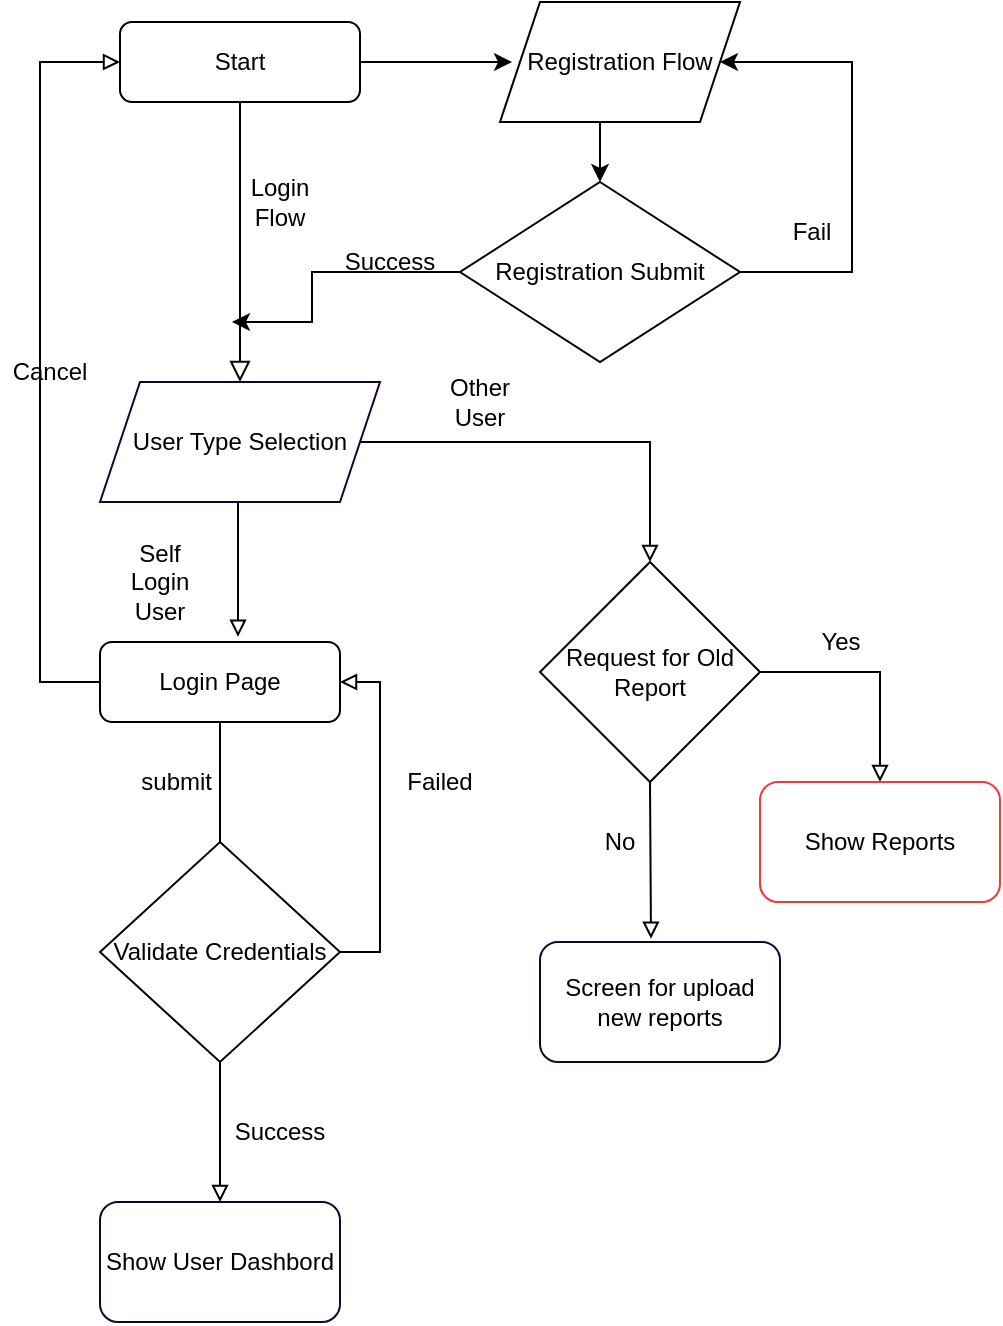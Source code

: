 <mxfile version="15.0.4" type="device"><diagram id="C5RBs43oDa-KdzZeNtuy" name="Page-1"><mxGraphModel dx="868" dy="527" grid="1" gridSize="10" guides="1" tooltips="1" connect="1" arrows="1" fold="1" page="1" pageScale="1" pageWidth="827" pageHeight="1169" math="0" shadow="0"><root><mxCell id="WIyWlLk6GJQsqaUBKTNV-0"/><mxCell id="WIyWlLk6GJQsqaUBKTNV-1" parent="WIyWlLk6GJQsqaUBKTNV-0"/><mxCell id="WIyWlLk6GJQsqaUBKTNV-2" value="" style="rounded=0;html=1;jettySize=auto;orthogonalLoop=1;fontSize=11;endArrow=block;endFill=0;endSize=8;strokeWidth=1;shadow=0;labelBackgroundColor=none;edgeStyle=orthogonalEdgeStyle;" parent="WIyWlLk6GJQsqaUBKTNV-1" source="WIyWlLk6GJQsqaUBKTNV-3" target="9st3OpBBQV8qBFK0nAu5-13" edge="1"><mxGeometry relative="1" as="geometry"><mxPoint x="364" y="260" as="targetPoint"/><Array as="points"><mxPoint x="284" y="230"/><mxPoint x="284" y="230"/></Array></mxGeometry></mxCell><mxCell id="4avPSE-rhP4si60CKMix-3" style="edgeStyle=orthogonalEdgeStyle;rounded=0;orthogonalLoop=1;jettySize=auto;html=1;exitX=1;exitY=0.5;exitDx=0;exitDy=0;" edge="1" parent="WIyWlLk6GJQsqaUBKTNV-1" source="WIyWlLk6GJQsqaUBKTNV-3"><mxGeometry relative="1" as="geometry"><mxPoint x="420" y="80" as="targetPoint"/></mxGeometry></mxCell><mxCell id="WIyWlLk6GJQsqaUBKTNV-3" value="Start" style="rounded=1;whiteSpace=wrap;html=1;fontSize=12;glass=0;strokeWidth=1;shadow=0;" parent="WIyWlLk6GJQsqaUBKTNV-1" vertex="1"><mxGeometry x="224" y="60" width="120" height="40" as="geometry"/></mxCell><mxCell id="9st3OpBBQV8qBFK0nAu5-17" style="edgeStyle=elbowEdgeStyle;rounded=0;orthogonalLoop=1;jettySize=auto;html=1;endArrow=block;endFill=0;exitX=0;exitY=0.5;exitDx=0;exitDy=0;entryX=0;entryY=0.5;entryDx=0;entryDy=0;" parent="WIyWlLk6GJQsqaUBKTNV-1" source="WIyWlLk6GJQsqaUBKTNV-12" target="WIyWlLk6GJQsqaUBKTNV-3" edge="1"><mxGeometry relative="1" as="geometry"><mxPoint x="174" y="170" as="targetPoint"/><Array as="points"><mxPoint x="184" y="370"/><mxPoint x="194" y="380"/><mxPoint x="204" y="410"/><mxPoint x="194" y="440"/><mxPoint x="204" y="390"/><mxPoint x="204" y="460"/><mxPoint x="194" y="430"/><mxPoint x="259" y="450"/><mxPoint x="174" y="460"/><mxPoint x="174" y="500"/><mxPoint x="259" y="480"/><mxPoint x="259" y="460"/><mxPoint x="254" y="480"/></Array></mxGeometry></mxCell><mxCell id="9st3OpBBQV8qBFK0nAu5-24" style="edgeStyle=elbowEdgeStyle;rounded=0;orthogonalLoop=1;jettySize=auto;html=1;exitX=1;exitY=0.5;exitDx=0;exitDy=0;entryX=0;entryY=0.5;entryDx=0;entryDy=0;endArrow=block;endFill=0;" parent="WIyWlLk6GJQsqaUBKTNV-1" source="WIyWlLk6GJQsqaUBKTNV-12" target="9st3OpBBQV8qBFK0nAu5-0" edge="1"><mxGeometry relative="1" as="geometry"><Array as="points"><mxPoint x="274" y="470"/></Array></mxGeometry></mxCell><mxCell id="WIyWlLk6GJQsqaUBKTNV-12" value="Login Page" style="rounded=1;whiteSpace=wrap;html=1;fontSize=12;glass=0;strokeWidth=1;shadow=0;" parent="WIyWlLk6GJQsqaUBKTNV-1" vertex="1"><mxGeometry x="214" y="370" width="120" height="40" as="geometry"/></mxCell><mxCell id="9st3OpBBQV8qBFK0nAu5-5" style="edgeStyle=orthogonalEdgeStyle;rounded=0;orthogonalLoop=1;jettySize=auto;html=1;exitX=1;exitY=0.5;exitDx=0;exitDy=0;endArrow=block;endFill=0;entryX=0.5;entryY=0;entryDx=0;entryDy=0;" parent="WIyWlLk6GJQsqaUBKTNV-1" source="9st3OpBBQV8qBFK0nAu5-4" target="9st3OpBBQV8qBFK0nAu5-7" edge="1"><mxGeometry relative="1" as="geometry"><mxPoint x="624" y="290.103" as="targetPoint"/></mxGeometry></mxCell><mxCell id="9st3OpBBQV8qBFK0nAu5-46" style="edgeStyle=elbowEdgeStyle;rounded=0;orthogonalLoop=1;jettySize=auto;html=1;exitX=0.5;exitY=1;exitDx=0;exitDy=0;entryX=0.465;entryY=-0.027;entryDx=0;entryDy=0;entryPerimeter=0;endArrow=block;endFill=0;" parent="WIyWlLk6GJQsqaUBKTNV-1" source="9st3OpBBQV8qBFK0nAu5-4" target="9st3OpBBQV8qBFK0nAu5-10" edge="1"><mxGeometry relative="1" as="geometry"/></mxCell><mxCell id="9st3OpBBQV8qBFK0nAu5-4" value="Request for Old Report" style="rhombus;whiteSpace=wrap;html=1;" parent="WIyWlLk6GJQsqaUBKTNV-1" vertex="1"><mxGeometry x="434" y="330" width="110" height="110" as="geometry"/></mxCell><mxCell id="9st3OpBBQV8qBFK0nAu5-7" value="Show Reports" style="rounded=1;whiteSpace=wrap;html=1;strokeColor=#FF3333;" parent="WIyWlLk6GJQsqaUBKTNV-1" vertex="1"><mxGeometry x="544" y="440" width="120" height="60" as="geometry"/></mxCell><mxCell id="9st3OpBBQV8qBFK0nAu5-8" value="Yes" style="text;html=1;align=center;verticalAlign=middle;resizable=0;points=[];autosize=1;strokeColor=none;" parent="WIyWlLk6GJQsqaUBKTNV-1" vertex="1"><mxGeometry x="564" y="360" width="40" height="20" as="geometry"/></mxCell><mxCell id="9st3OpBBQV8qBFK0nAu5-10" value="Screen for upload new reports&lt;br&gt;" style="rounded=1;whiteSpace=wrap;html=1;strokeColor=#190033;" parent="WIyWlLk6GJQsqaUBKTNV-1" vertex="1"><mxGeometry x="434" y="520" width="120" height="60" as="geometry"/></mxCell><mxCell id="9st3OpBBQV8qBFK0nAu5-14" style="edgeStyle=elbowEdgeStyle;rounded=0;orthogonalLoop=1;jettySize=auto;html=1;exitX=1;exitY=0.5;exitDx=0;exitDy=0;endArrow=block;endFill=0;entryX=0.5;entryY=0;entryDx=0;entryDy=0;" parent="WIyWlLk6GJQsqaUBKTNV-1" source="9st3OpBBQV8qBFK0nAu5-13" target="9st3OpBBQV8qBFK0nAu5-4" edge="1"><mxGeometry relative="1" as="geometry"><mxPoint x="504" y="330" as="targetPoint"/><Array as="points"><mxPoint x="489" y="310"/><mxPoint x="504" y="300"/></Array></mxGeometry></mxCell><mxCell id="9st3OpBBQV8qBFK0nAu5-18" style="edgeStyle=elbowEdgeStyle;rounded=0;orthogonalLoop=1;jettySize=auto;html=1;entryX=0.574;entryY=-0.066;entryDx=0;entryDy=0;entryPerimeter=0;endArrow=block;endFill=0;" parent="WIyWlLk6GJQsqaUBKTNV-1" source="9st3OpBBQV8qBFK0nAu5-13" target="WIyWlLk6GJQsqaUBKTNV-12" edge="1"><mxGeometry relative="1" as="geometry"><Array as="points"><mxPoint x="283" y="330"/></Array></mxGeometry></mxCell><mxCell id="9st3OpBBQV8qBFK0nAu5-13" value="User Type Selection&lt;br&gt;" style="shape=parallelogram;perimeter=parallelogramPerimeter;whiteSpace=wrap;html=1;fixedSize=1;strokeColor=#190033;" parent="WIyWlLk6GJQsqaUBKTNV-1" vertex="1"><mxGeometry x="214" y="240" width="140" height="60" as="geometry"/></mxCell><mxCell id="9st3OpBBQV8qBFK0nAu5-15" value="Other User" style="text;html=1;strokeColor=none;fillColor=none;align=center;verticalAlign=middle;whiteSpace=wrap;rounded=0;" parent="WIyWlLk6GJQsqaUBKTNV-1" vertex="1"><mxGeometry x="374" y="240" width="60" height="20" as="geometry"/></mxCell><mxCell id="9st3OpBBQV8qBFK0nAu5-19" value="Self Login User&lt;br&gt;" style="text;html=1;strokeColor=none;fillColor=none;align=center;verticalAlign=middle;whiteSpace=wrap;rounded=0;" parent="WIyWlLk6GJQsqaUBKTNV-1" vertex="1"><mxGeometry x="224" y="330" width="40" height="20" as="geometry"/></mxCell><mxCell id="9st3OpBBQV8qBFK0nAu5-20" value="No&lt;br&gt;" style="text;html=1;strokeColor=none;fillColor=none;align=center;verticalAlign=middle;whiteSpace=wrap;rounded=0;" parent="WIyWlLk6GJQsqaUBKTNV-1" vertex="1"><mxGeometry x="454" y="460" width="40" height="20" as="geometry"/></mxCell><mxCell id="9st3OpBBQV8qBFK0nAu5-27" style="edgeStyle=elbowEdgeStyle;rounded=0;orthogonalLoop=1;jettySize=auto;html=1;exitX=1;exitY=0.5;exitDx=0;exitDy=0;endArrow=block;endFill=0;entryX=1;entryY=0.5;entryDx=0;entryDy=0;" parent="WIyWlLk6GJQsqaUBKTNV-1" source="9st3OpBBQV8qBFK0nAu5-0" target="WIyWlLk6GJQsqaUBKTNV-12" edge="1"><mxGeometry relative="1" as="geometry"><mxPoint x="284" y="350" as="targetPoint"/><Array as="points"><mxPoint x="354" y="400"/><mxPoint x="354" y="530"/><mxPoint x="504" y="350"/></Array></mxGeometry></mxCell><mxCell id="9st3OpBBQV8qBFK0nAu5-31" style="edgeStyle=elbowEdgeStyle;rounded=0;orthogonalLoop=1;jettySize=auto;html=1;exitX=0.5;exitY=1;exitDx=0;exitDy=0;endArrow=block;endFill=0;" parent="WIyWlLk6GJQsqaUBKTNV-1" source="9st3OpBBQV8qBFK0nAu5-0" target="9st3OpBBQV8qBFK0nAu5-32" edge="1"><mxGeometry relative="1" as="geometry"><mxPoint x="634" y="434.931" as="targetPoint"/><Array as="points"><mxPoint x="274" y="610"/></Array></mxGeometry></mxCell><mxCell id="9st3OpBBQV8qBFK0nAu5-0" value="Validate Credentials&lt;br&gt;" style="rhombus;whiteSpace=wrap;html=1;" parent="WIyWlLk6GJQsqaUBKTNV-1" vertex="1"><mxGeometry x="214" y="470" width="120" height="110" as="geometry"/></mxCell><mxCell id="9st3OpBBQV8qBFK0nAu5-32" value="Show User Dashbord" style="rounded=1;whiteSpace=wrap;html=1;strokeColor=#190033;" parent="WIyWlLk6GJQsqaUBKTNV-1" vertex="1"><mxGeometry x="214" y="650.001" width="120" height="60" as="geometry"/></mxCell><mxCell id="9st3OpBBQV8qBFK0nAu5-34" value="submit&amp;nbsp;" style="text;html=1;strokeColor=none;fillColor=none;align=center;verticalAlign=middle;whiteSpace=wrap;rounded=0;" parent="WIyWlLk6GJQsqaUBKTNV-1" vertex="1"><mxGeometry x="234" y="430" width="40" height="20" as="geometry"/></mxCell><mxCell id="9st3OpBBQV8qBFK0nAu5-35" value="Cancel&lt;br&gt;" style="text;html=1;strokeColor=none;fillColor=none;align=center;verticalAlign=middle;whiteSpace=wrap;rounded=0;" parent="WIyWlLk6GJQsqaUBKTNV-1" vertex="1"><mxGeometry x="164" y="220" width="50" height="30" as="geometry"/></mxCell><mxCell id="9st3OpBBQV8qBFK0nAu5-36" value="Success" style="text;html=1;strokeColor=none;fillColor=none;align=center;verticalAlign=middle;whiteSpace=wrap;rounded=0;" parent="WIyWlLk6GJQsqaUBKTNV-1" vertex="1"><mxGeometry x="284" y="600" width="40" height="30" as="geometry"/></mxCell><mxCell id="9st3OpBBQV8qBFK0nAu5-37" value="Failed" style="text;html=1;strokeColor=none;fillColor=none;align=center;verticalAlign=middle;whiteSpace=wrap;rounded=0;" parent="WIyWlLk6GJQsqaUBKTNV-1" vertex="1"><mxGeometry x="364" y="430" width="40" height="20" as="geometry"/></mxCell><mxCell id="4avPSE-rhP4si60CKMix-1" value="Login Flow&lt;br&gt;" style="text;html=1;strokeColor=none;fillColor=none;align=center;verticalAlign=middle;whiteSpace=wrap;rounded=0;" vertex="1" parent="WIyWlLk6GJQsqaUBKTNV-1"><mxGeometry x="284" y="140" width="40" height="20" as="geometry"/></mxCell><mxCell id="4avPSE-rhP4si60CKMix-9" style="edgeStyle=orthogonalEdgeStyle;rounded=0;orthogonalLoop=1;jettySize=auto;html=1;exitX=0.5;exitY=1;exitDx=0;exitDy=0;entryX=0.5;entryY=0;entryDx=0;entryDy=0;" edge="1" parent="WIyWlLk6GJQsqaUBKTNV-1" source="4avPSE-rhP4si60CKMix-5" target="4avPSE-rhP4si60CKMix-7"><mxGeometry relative="1" as="geometry"/></mxCell><mxCell id="4avPSE-rhP4si60CKMix-5" value="Registration Flow" style="shape=parallelogram;perimeter=parallelogramPerimeter;whiteSpace=wrap;html=1;fixedSize=1;" vertex="1" parent="WIyWlLk6GJQsqaUBKTNV-1"><mxGeometry x="414" y="50" width="120" height="60" as="geometry"/></mxCell><mxCell id="4avPSE-rhP4si60CKMix-10" style="edgeStyle=orthogonalEdgeStyle;rounded=0;orthogonalLoop=1;jettySize=auto;html=1;exitX=0;exitY=0.5;exitDx=0;exitDy=0;" edge="1" parent="WIyWlLk6GJQsqaUBKTNV-1" source="4avPSE-rhP4si60CKMix-7"><mxGeometry relative="1" as="geometry"><mxPoint x="280" y="210" as="targetPoint"/><Array as="points"><mxPoint x="320" y="185"/><mxPoint x="320" y="210"/></Array></mxGeometry></mxCell><mxCell id="4avPSE-rhP4si60CKMix-13" style="edgeStyle=orthogonalEdgeStyle;rounded=0;orthogonalLoop=1;jettySize=auto;html=1;entryX=1;entryY=0.5;entryDx=0;entryDy=0;" edge="1" parent="WIyWlLk6GJQsqaUBKTNV-1" source="4avPSE-rhP4si60CKMix-7" target="4avPSE-rhP4si60CKMix-5"><mxGeometry relative="1" as="geometry"><mxPoint x="560" y="80" as="targetPoint"/><Array as="points"><mxPoint x="590" y="185"/><mxPoint x="590" y="80"/></Array></mxGeometry></mxCell><mxCell id="4avPSE-rhP4si60CKMix-7" value="Registration Submit&lt;br&gt;" style="rhombus;whiteSpace=wrap;html=1;" vertex="1" parent="WIyWlLk6GJQsqaUBKTNV-1"><mxGeometry x="394" y="140" width="140" height="90" as="geometry"/></mxCell><mxCell id="4avPSE-rhP4si60CKMix-11" value="Success&lt;br&gt;" style="text;html=1;strokeColor=none;fillColor=none;align=center;verticalAlign=middle;whiteSpace=wrap;rounded=0;" vertex="1" parent="WIyWlLk6GJQsqaUBKTNV-1"><mxGeometry x="314" y="170" width="90" height="20" as="geometry"/></mxCell><mxCell id="4avPSE-rhP4si60CKMix-14" value="Fail" style="text;html=1;strokeColor=none;fillColor=none;align=center;verticalAlign=middle;whiteSpace=wrap;rounded=0;" vertex="1" parent="WIyWlLk6GJQsqaUBKTNV-1"><mxGeometry x="550" y="150" width="40" height="30" as="geometry"/></mxCell></root></mxGraphModel></diagram></mxfile>